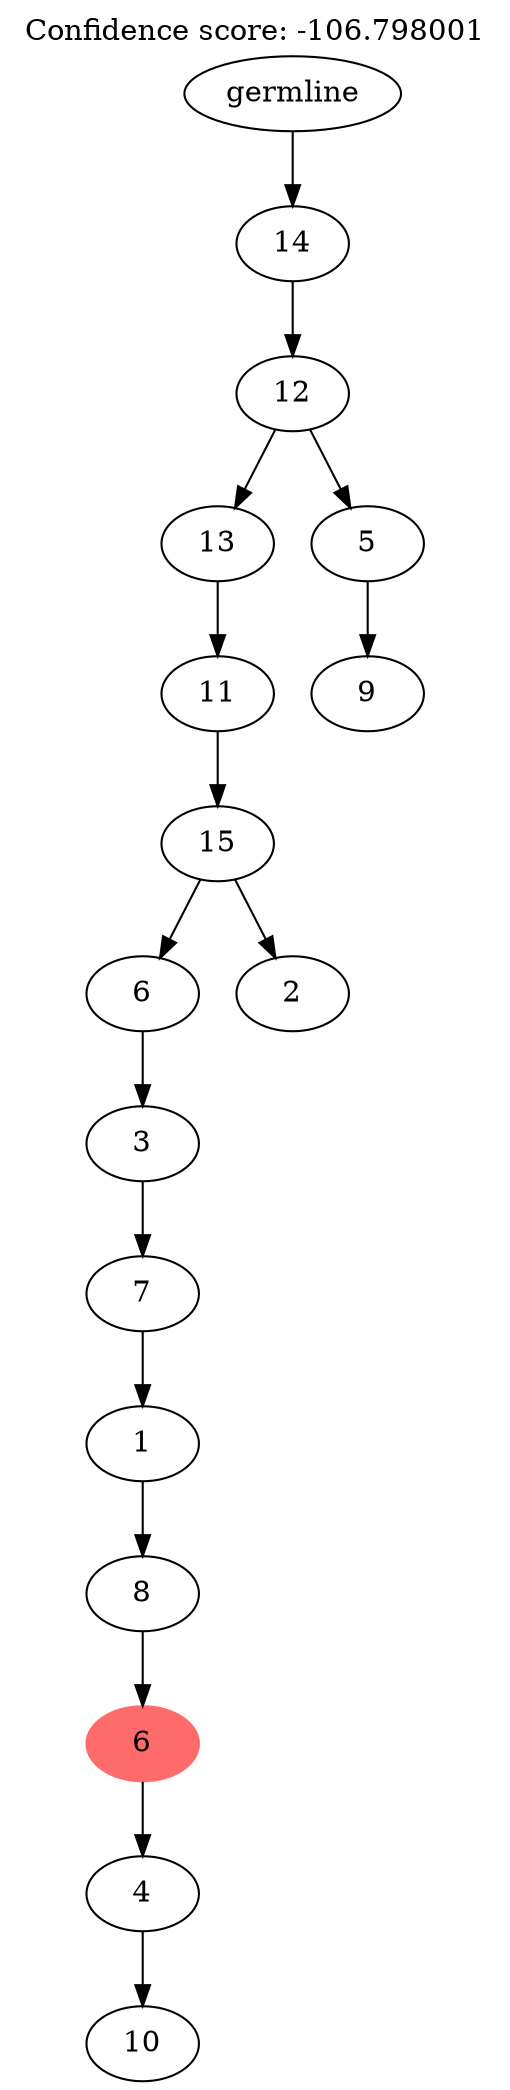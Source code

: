 digraph g {
	"14" -> "15";
	"15" [label="10"];
	"13" -> "14";
	"14" [label="4"];
	"12" -> "13";
	"13" [color=indianred1, style=filled, label="6"];
	"11" -> "12";
	"12" [label="8"];
	"10" -> "11";
	"11" [label="1"];
	"9" -> "10";
	"10" [label="7"];
	"8" -> "9";
	"9" [label="3"];
	"7" -> "8";
	"8" [label="6"];
	"7" -> "16";
	"16" [label="2"];
	"6" -> "7";
	"7" [label="15"];
	"5" -> "6";
	"6" [label="11"];
	"3" -> "4";
	"4" [label="9"];
	"2" -> "3";
	"3" [label="5"];
	"2" -> "5";
	"5" [label="13"];
	"1" -> "2";
	"2" [label="12"];
	"0" -> "1";
	"1" [label="14"];
	"0" [label="germline"];
	labelloc="t";
	label="Confidence score: -106.798001";
}
